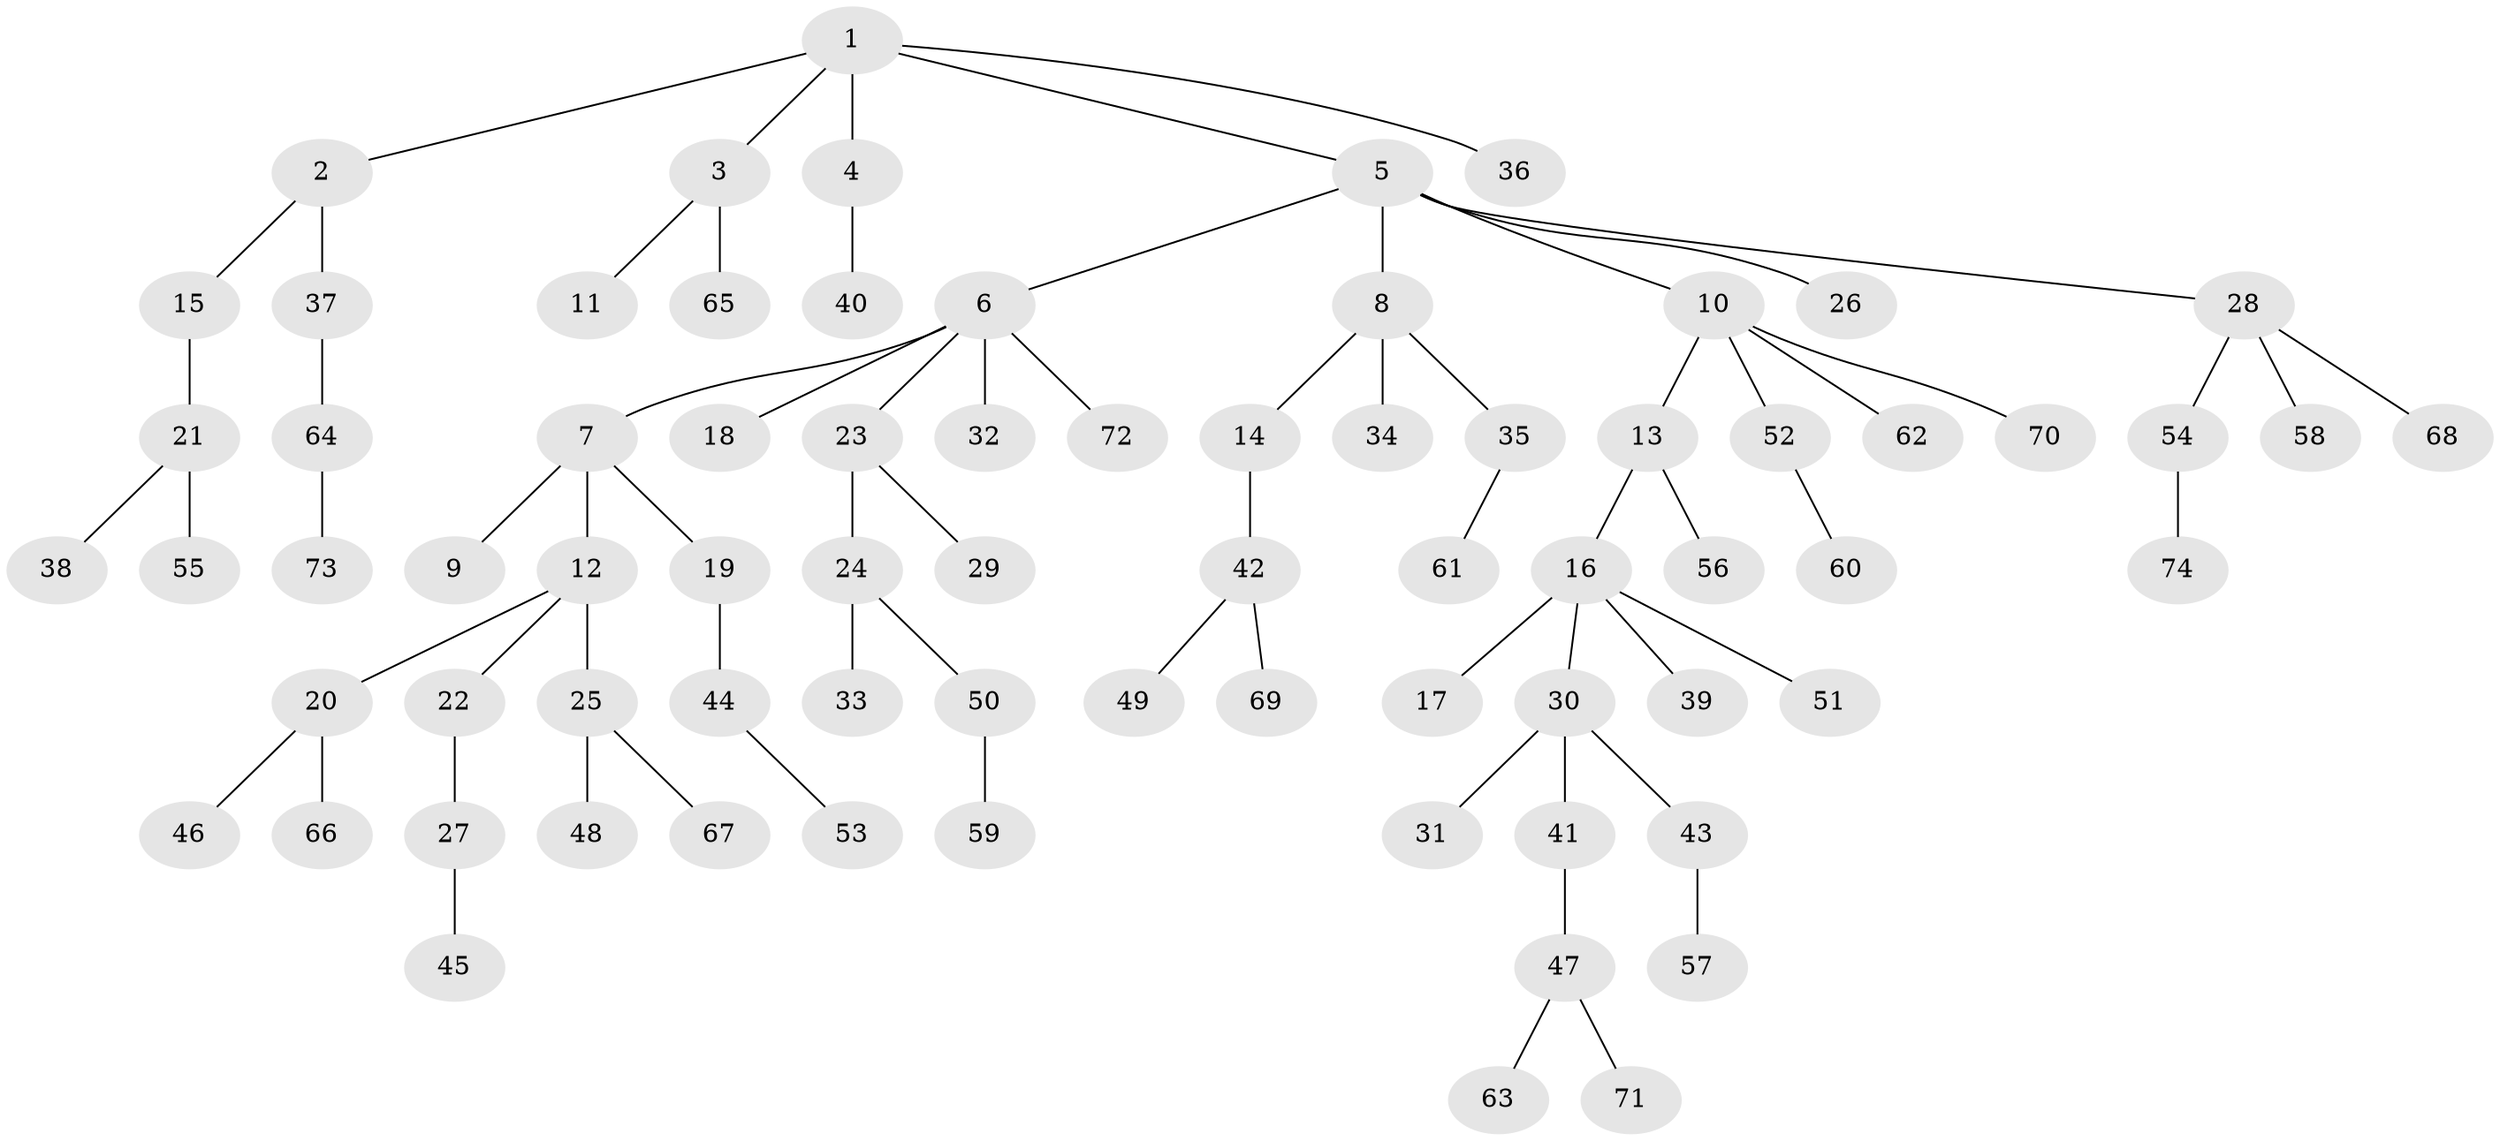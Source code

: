 // coarse degree distribution, {6: 0.0196078431372549, 2: 0.21568627450980393, 1: 0.5686274509803921, 8: 0.0196078431372549, 5: 0.0392156862745098, 4: 0.0784313725490196, 3: 0.058823529411764705}
// Generated by graph-tools (version 1.1) at 2025/24/03/03/25 07:24:06]
// undirected, 74 vertices, 73 edges
graph export_dot {
graph [start="1"]
  node [color=gray90,style=filled];
  1;
  2;
  3;
  4;
  5;
  6;
  7;
  8;
  9;
  10;
  11;
  12;
  13;
  14;
  15;
  16;
  17;
  18;
  19;
  20;
  21;
  22;
  23;
  24;
  25;
  26;
  27;
  28;
  29;
  30;
  31;
  32;
  33;
  34;
  35;
  36;
  37;
  38;
  39;
  40;
  41;
  42;
  43;
  44;
  45;
  46;
  47;
  48;
  49;
  50;
  51;
  52;
  53;
  54;
  55;
  56;
  57;
  58;
  59;
  60;
  61;
  62;
  63;
  64;
  65;
  66;
  67;
  68;
  69;
  70;
  71;
  72;
  73;
  74;
  1 -- 2;
  1 -- 3;
  1 -- 4;
  1 -- 5;
  1 -- 36;
  2 -- 15;
  2 -- 37;
  3 -- 11;
  3 -- 65;
  4 -- 40;
  5 -- 6;
  5 -- 8;
  5 -- 10;
  5 -- 26;
  5 -- 28;
  6 -- 7;
  6 -- 18;
  6 -- 23;
  6 -- 32;
  6 -- 72;
  7 -- 9;
  7 -- 12;
  7 -- 19;
  8 -- 14;
  8 -- 34;
  8 -- 35;
  10 -- 13;
  10 -- 52;
  10 -- 62;
  10 -- 70;
  12 -- 20;
  12 -- 22;
  12 -- 25;
  13 -- 16;
  13 -- 56;
  14 -- 42;
  15 -- 21;
  16 -- 17;
  16 -- 30;
  16 -- 39;
  16 -- 51;
  19 -- 44;
  20 -- 46;
  20 -- 66;
  21 -- 38;
  21 -- 55;
  22 -- 27;
  23 -- 24;
  23 -- 29;
  24 -- 33;
  24 -- 50;
  25 -- 48;
  25 -- 67;
  27 -- 45;
  28 -- 54;
  28 -- 58;
  28 -- 68;
  30 -- 31;
  30 -- 41;
  30 -- 43;
  35 -- 61;
  37 -- 64;
  41 -- 47;
  42 -- 49;
  42 -- 69;
  43 -- 57;
  44 -- 53;
  47 -- 63;
  47 -- 71;
  50 -- 59;
  52 -- 60;
  54 -- 74;
  64 -- 73;
}
